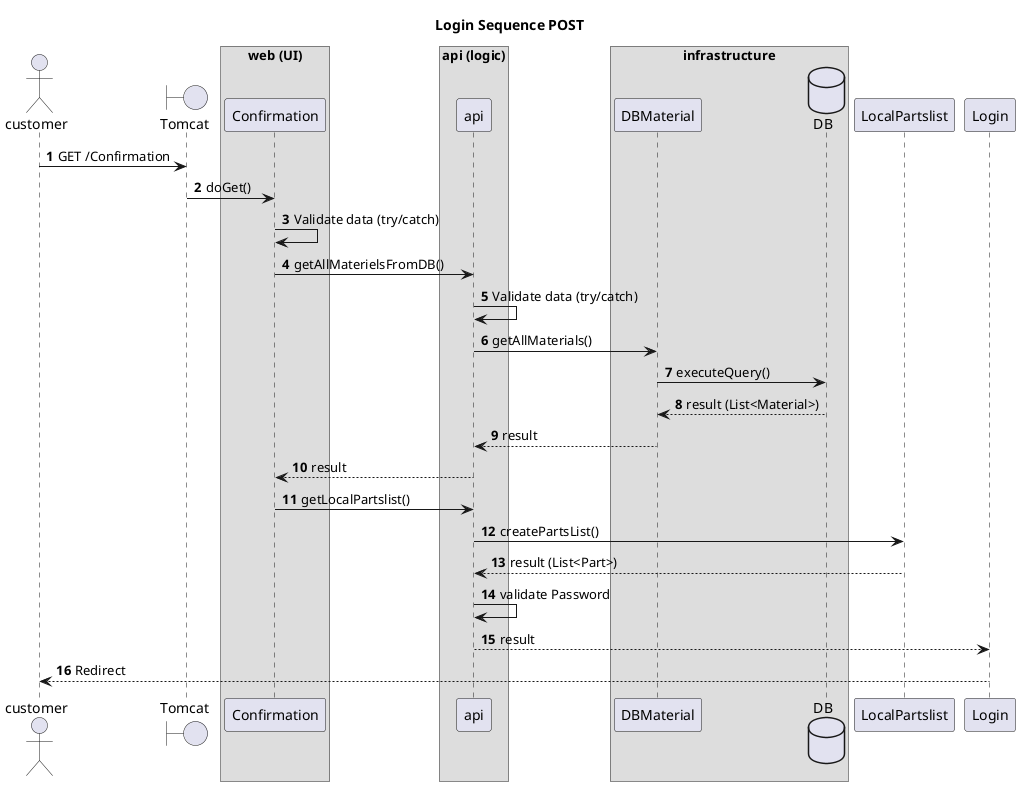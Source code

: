 @startuml

autonumber
Title Login Sequence POST
actor customer

boundary Tomcat

customer -> Tomcat:GET /Confirmation

box web (UI)
Tomcat -> Confirmation: doGet()
Confirmation -> Confirmation: Validate data (try/catch)
end box



box api (logic)
Confirmation -> api:getAllMaterielsFromDB()
end box


box infrastructure
api -> api: Validate data (try/catch)
api -> DBMaterial: getAllMaterials()
database DB
DBMaterial -> DB:executeQuery()
end box





DB --> DBMaterial:result (List<Material>)
DBMaterial --> api:result
api --> Confirmation: result

Confirmation -> api:getLocalPartslist()
api -> LocalPartslist: createPartsList()
LocalPartslist --> api: result (List<Part>)

api -> api: validate Password
api --> Login: result
Login --> customer: Redirect




@enduml
